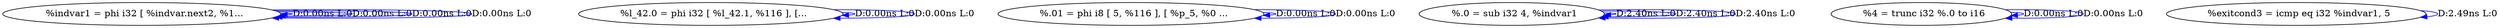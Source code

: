 digraph {
Node0x31c0d50[label="  %indvar1 = phi i32 [ %indvar.next2, %1..."];
Node0x31c0d50 -> Node0x31c0d50[label="D:0.00ns L:0",color=blue];
Node0x31c0d50 -> Node0x31c0d50[label="D:0.00ns L:0",color=blue];
Node0x31c0d50 -> Node0x31c0d50[label="D:0.00ns L:0",color=blue];
Node0x31c0d50 -> Node0x31c0d50[label="D:0.00ns L:0",color=blue];
Node0x31c0e30[label="  %l_42.0 = phi i32 [ %l_42.1, %116 ], [..."];
Node0x31c0e30 -> Node0x31c0e30[label="D:0.00ns L:0",color=blue];
Node0x31c0e30 -> Node0x31c0e30[label="D:0.00ns L:0",color=blue];
Node0x31c0f10[label="  %.01 = phi i8 [ 5, %116 ], [ %p_5, %0 ..."];
Node0x31c0f10 -> Node0x31c0f10[label="D:0.00ns L:0",color=blue];
Node0x31c0f10 -> Node0x31c0f10[label="D:0.00ns L:0",color=blue];
Node0x31c0ff0[label="  %.0 = sub i32 4, %indvar1"];
Node0x31c0ff0 -> Node0x31c0ff0[label="D:2.40ns L:0",color=blue];
Node0x31c0ff0 -> Node0x31c0ff0[label="D:2.40ns L:0",color=blue];
Node0x31c0ff0 -> Node0x31c0ff0[label="D:2.40ns L:0",color=blue];
Node0x31c1180[label="  %4 = trunc i32 %.0 to i16"];
Node0x31c1180 -> Node0x31c1180[label="D:0.00ns L:0",color=blue];
Node0x31c1180 -> Node0x31c1180[label="D:0.00ns L:0",color=blue];
Node0x31c1260[label="  %exitcond3 = icmp eq i32 %indvar1, 5"];
Node0x31c1260 -> Node0x31c1260[label="D:2.49ns L:0",color=blue];
}
